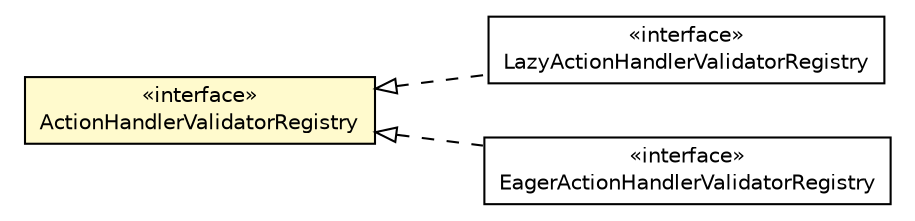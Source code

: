 #!/usr/local/bin/dot
#
# Class diagram 
# Generated by UMLGraph version R5_6-24-gf6e263 (http://www.umlgraph.org/)
#

digraph G {
	edge [fontname="Helvetica",fontsize=10,labelfontname="Helvetica",labelfontsize=10];
	node [fontname="Helvetica",fontsize=10,shape=plaintext];
	nodesep=0.25;
	ranksep=0.5;
	rankdir=LR;
	// com.gwtplatform.dispatch.server.actionhandlervalidator.LazyActionHandlerValidatorRegistry
	c79276 [label=<<table title="com.gwtplatform.dispatch.server.actionhandlervalidator.LazyActionHandlerValidatorRegistry" border="0" cellborder="1" cellspacing="0" cellpadding="2" port="p" href="./LazyActionHandlerValidatorRegistry.html">
		<tr><td><table border="0" cellspacing="0" cellpadding="1">
<tr><td align="center" balign="center"> &#171;interface&#187; </td></tr>
<tr><td align="center" balign="center"> LazyActionHandlerValidatorRegistry </td></tr>
		</table></td></tr>
		</table>>, URL="./LazyActionHandlerValidatorRegistry.html", fontname="Helvetica", fontcolor="black", fontsize=10.0];
	// com.gwtplatform.dispatch.server.actionhandlervalidator.EagerActionHandlerValidatorRegistry
	c79281 [label=<<table title="com.gwtplatform.dispatch.server.actionhandlervalidator.EagerActionHandlerValidatorRegistry" border="0" cellborder="1" cellspacing="0" cellpadding="2" port="p" href="./EagerActionHandlerValidatorRegistry.html">
		<tr><td><table border="0" cellspacing="0" cellpadding="1">
<tr><td align="center" balign="center"> &#171;interface&#187; </td></tr>
<tr><td align="center" balign="center"> EagerActionHandlerValidatorRegistry </td></tr>
		</table></td></tr>
		</table>>, URL="./EagerActionHandlerValidatorRegistry.html", fontname="Helvetica", fontcolor="black", fontsize=10.0];
	// com.gwtplatform.dispatch.server.actionhandlervalidator.ActionHandlerValidatorRegistry
	c79282 [label=<<table title="com.gwtplatform.dispatch.server.actionhandlervalidator.ActionHandlerValidatorRegistry" border="0" cellborder="1" cellspacing="0" cellpadding="2" port="p" bgcolor="lemonChiffon" href="./ActionHandlerValidatorRegistry.html">
		<tr><td><table border="0" cellspacing="0" cellpadding="1">
<tr><td align="center" balign="center"> &#171;interface&#187; </td></tr>
<tr><td align="center" balign="center"> ActionHandlerValidatorRegistry </td></tr>
		</table></td></tr>
		</table>>, URL="./ActionHandlerValidatorRegistry.html", fontname="Helvetica", fontcolor="black", fontsize=10.0];
	//com.gwtplatform.dispatch.server.actionhandlervalidator.LazyActionHandlerValidatorRegistry implements com.gwtplatform.dispatch.server.actionhandlervalidator.ActionHandlerValidatorRegistry
	c79282:p -> c79276:p [dir=back,arrowtail=empty,style=dashed];
	//com.gwtplatform.dispatch.server.actionhandlervalidator.EagerActionHandlerValidatorRegistry implements com.gwtplatform.dispatch.server.actionhandlervalidator.ActionHandlerValidatorRegistry
	c79282:p -> c79281:p [dir=back,arrowtail=empty,style=dashed];
}

